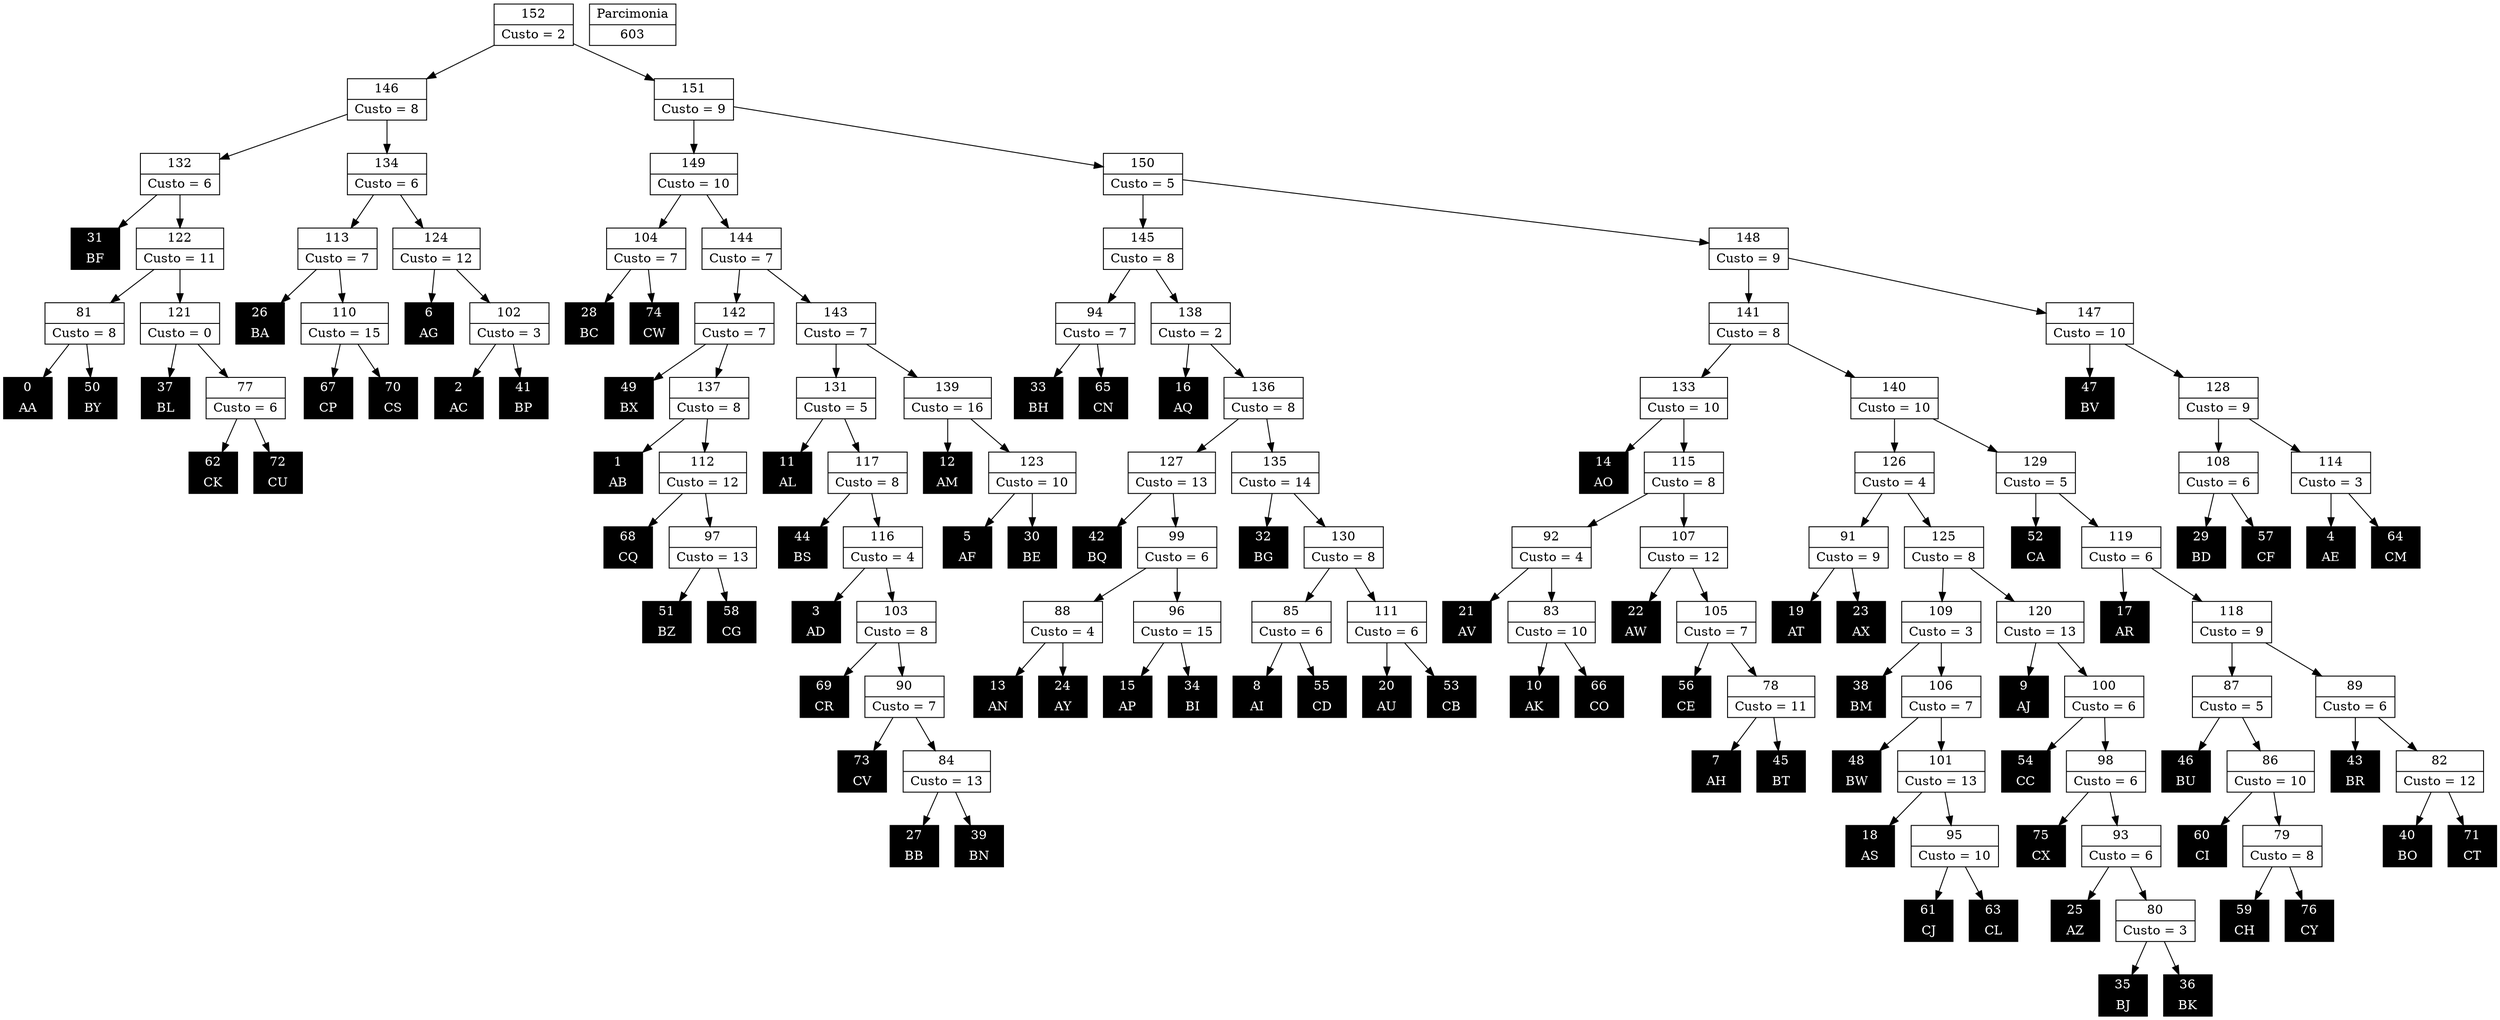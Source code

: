 Digraph G {
0 [shape="record", label="{0 | AA}",style=filled, color=black, fontcolor=white,fontsize=14, height=0.5]
1 [shape="record", label="{1 | AB}",style=filled, color=black, fontcolor=white,fontsize=14, height=0.5]
2 [shape="record", label="{2 | AC}",style=filled, color=black, fontcolor=white,fontsize=14, height=0.5]
3 [shape="record", label="{3 | AD}",style=filled, color=black, fontcolor=white,fontsize=14, height=0.5]
4 [shape="record", label="{4 | AE}",style=filled, color=black, fontcolor=white,fontsize=14, height=0.5]
5 [shape="record", label="{5 | AF}",style=filled, color=black, fontcolor=white,fontsize=14, height=0.5]
6 [shape="record", label="{6 | AG}",style=filled, color=black, fontcolor=white,fontsize=14, height=0.5]
7 [shape="record", label="{7 | AH}",style=filled, color=black, fontcolor=white,fontsize=14, height=0.5]
8 [shape="record", label="{8 | AI}",style=filled, color=black, fontcolor=white,fontsize=14, height=0.5]
9 [shape="record", label="{9 | AJ}",style=filled, color=black, fontcolor=white,fontsize=14, height=0.5]
10 [shape="record", label="{10 | AK}",style=filled, color=black, fontcolor=white,fontsize=14, height=0.5]
11 [shape="record", label="{11 | AL}",style=filled, color=black, fontcolor=white,fontsize=14, height=0.5]
12 [shape="record", label="{12 | AM}",style=filled, color=black, fontcolor=white,fontsize=14, height=0.5]
13 [shape="record", label="{13 | AN}",style=filled, color=black, fontcolor=white,fontsize=14, height=0.5]
14 [shape="record", label="{14 | AO}",style=filled, color=black, fontcolor=white,fontsize=14, height=0.5]
15 [shape="record", label="{15 | AP}",style=filled, color=black, fontcolor=white,fontsize=14, height=0.5]
16 [shape="record", label="{16 | AQ}",style=filled, color=black, fontcolor=white,fontsize=14, height=0.5]
17 [shape="record", label="{17 | AR}",style=filled, color=black, fontcolor=white,fontsize=14, height=0.5]
18 [shape="record", label="{18 | AS}",style=filled, color=black, fontcolor=white,fontsize=14, height=0.5]
19 [shape="record", label="{19 | AT}",style=filled, color=black, fontcolor=white,fontsize=14, height=0.5]
20 [shape="record", label="{20 | AU}",style=filled, color=black, fontcolor=white,fontsize=14, height=0.5]
21 [shape="record", label="{21 | AV}",style=filled, color=black, fontcolor=white,fontsize=14, height=0.5]
22 [shape="record", label="{22 | AW}",style=filled, color=black, fontcolor=white,fontsize=14, height=0.5]
23 [shape="record", label="{23 | AX}",style=filled, color=black, fontcolor=white,fontsize=14, height=0.5]
24 [shape="record", label="{24 | AY}",style=filled, color=black, fontcolor=white,fontsize=14, height=0.5]
25 [shape="record", label="{25 | AZ}",style=filled, color=black, fontcolor=white,fontsize=14, height=0.5]
26 [shape="record", label="{26 | BA}",style=filled, color=black, fontcolor=white,fontsize=14, height=0.5]
27 [shape="record", label="{27 | BB}",style=filled, color=black, fontcolor=white,fontsize=14, height=0.5]
28 [shape="record", label="{28 | BC}",style=filled, color=black, fontcolor=white,fontsize=14, height=0.5]
29 [shape="record", label="{29 | BD}",style=filled, color=black, fontcolor=white,fontsize=14, height=0.5]
30 [shape="record", label="{30 | BE}",style=filled, color=black, fontcolor=white,fontsize=14, height=0.5]
31 [shape="record", label="{31 | BF}",style=filled, color=black, fontcolor=white,fontsize=14, height=0.5]
32 [shape="record", label="{32 | BG}",style=filled, color=black, fontcolor=white,fontsize=14, height=0.5]
33 [shape="record", label="{33 | BH}",style=filled, color=black, fontcolor=white,fontsize=14, height=0.5]
34 [shape="record", label="{34 | BI}",style=filled, color=black, fontcolor=white,fontsize=14, height=0.5]
35 [shape="record", label="{35 | BJ}",style=filled, color=black, fontcolor=white,fontsize=14, height=0.5]
36 [shape="record", label="{36 | BK}",style=filled, color=black, fontcolor=white,fontsize=14, height=0.5]
37 [shape="record", label="{37 | BL}",style=filled, color=black, fontcolor=white,fontsize=14, height=0.5]
38 [shape="record", label="{38 | BM}",style=filled, color=black, fontcolor=white,fontsize=14, height=0.5]
39 [shape="record", label="{39 | BN}",style=filled, color=black, fontcolor=white,fontsize=14, height=0.5]
40 [shape="record", label="{40 | BO}",style=filled, color=black, fontcolor=white,fontsize=14, height=0.5]
41 [shape="record", label="{41 | BP}",style=filled, color=black, fontcolor=white,fontsize=14, height=0.5]
42 [shape="record", label="{42 | BQ}",style=filled, color=black, fontcolor=white,fontsize=14, height=0.5]
43 [shape="record", label="{43 | BR}",style=filled, color=black, fontcolor=white,fontsize=14, height=0.5]
44 [shape="record", label="{44 | BS}",style=filled, color=black, fontcolor=white,fontsize=14, height=0.5]
45 [shape="record", label="{45 | BT}",style=filled, color=black, fontcolor=white,fontsize=14, height=0.5]
46 [shape="record", label="{46 | BU}",style=filled, color=black, fontcolor=white,fontsize=14, height=0.5]
47 [shape="record", label="{47 | BV}",style=filled, color=black, fontcolor=white,fontsize=14, height=0.5]
48 [shape="record", label="{48 | BW}",style=filled, color=black, fontcolor=white,fontsize=14, height=0.5]
49 [shape="record", label="{49 | BX}",style=filled, color=black, fontcolor=white,fontsize=14, height=0.5]
50 [shape="record", label="{50 | BY}",style=filled, color=black, fontcolor=white,fontsize=14, height=0.5]
51 [shape="record", label="{51 | BZ}",style=filled, color=black, fontcolor=white,fontsize=14, height=0.5]
52 [shape="record", label="{52 | CA}",style=filled, color=black, fontcolor=white,fontsize=14, height=0.5]
53 [shape="record", label="{53 | CB}",style=filled, color=black, fontcolor=white,fontsize=14, height=0.5]
54 [shape="record", label="{54 | CC}",style=filled, color=black, fontcolor=white,fontsize=14, height=0.5]
55 [shape="record", label="{55 | CD}",style=filled, color=black, fontcolor=white,fontsize=14, height=0.5]
56 [shape="record", label="{56 | CE}",style=filled, color=black, fontcolor=white,fontsize=14, height=0.5]
57 [shape="record", label="{57 | CF}",style=filled, color=black, fontcolor=white,fontsize=14, height=0.5]
58 [shape="record", label="{58 | CG}",style=filled, color=black, fontcolor=white,fontsize=14, height=0.5]
59 [shape="record", label="{59 | CH}",style=filled, color=black, fontcolor=white,fontsize=14, height=0.5]
60 [shape="record", label="{60 | CI}",style=filled, color=black, fontcolor=white,fontsize=14, height=0.5]
61 [shape="record", label="{61 | CJ}",style=filled, color=black, fontcolor=white,fontsize=14, height=0.5]
62 [shape="record", label="{62 | CK}",style=filled, color=black, fontcolor=white,fontsize=14, height=0.5]
63 [shape="record", label="{63 | CL}",style=filled, color=black, fontcolor=white,fontsize=14, height=0.5]
64 [shape="record", label="{64 | CM}",style=filled, color=black, fontcolor=white,fontsize=14, height=0.5]
65 [shape="record", label="{65 | CN}",style=filled, color=black, fontcolor=white,fontsize=14, height=0.5]
66 [shape="record", label="{66 | CO}",style=filled, color=black, fontcolor=white,fontsize=14, height=0.5]
67 [shape="record", label="{67 | CP}",style=filled, color=black, fontcolor=white,fontsize=14, height=0.5]
68 [shape="record", label="{68 | CQ}",style=filled, color=black, fontcolor=white,fontsize=14, height=0.5]
69 [shape="record", label="{69 | CR}",style=filled, color=black, fontcolor=white,fontsize=14, height=0.5]
70 [shape="record", label="{70 | CS}",style=filled, color=black, fontcolor=white,fontsize=14, height=0.5]
71 [shape="record", label="{71 | CT}",style=filled, color=black, fontcolor=white,fontsize=14, height=0.5]
72 [shape="record", label="{72 | CU}",style=filled, color=black, fontcolor=white,fontsize=14, height=0.5]
73 [shape="record", label="{73 | CV}",style=filled, color=black, fontcolor=white,fontsize=14, height=0.5]
74 [shape="record", label="{74 | CW}",style=filled, color=black, fontcolor=white,fontsize=14, height=0.5]
75 [shape="record", label="{75 | CX}",style=filled, color=black, fontcolor=white,fontsize=14, height=0.5]
76 [shape="record", label="{76 | CY}",style=filled, color=black, fontcolor=white,fontsize=14, height=0.5]
77 [shape="record", label="{77|Custo = 6}"]
78 [shape="record", label="{78|Custo = 11}"]
79 [shape="record", label="{79|Custo = 8}"]
80 [shape="record", label="{80|Custo = 3}"]
81 [shape="record", label="{81|Custo = 8}"]
82 [shape="record", label="{82|Custo = 12}"]
83 [shape="record", label="{83|Custo = 10}"]
84 [shape="record", label="{84|Custo = 13}"]
85 [shape="record", label="{85|Custo = 6}"]
86 [shape="record", label="{86|Custo = 10}"]
87 [shape="record", label="{87|Custo = 5}"]
88 [shape="record", label="{88|Custo = 4}"]
89 [shape="record", label="{89|Custo = 6}"]
90 [shape="record", label="{90|Custo = 7}"]
91 [shape="record", label="{91|Custo = 9}"]
92 [shape="record", label="{92|Custo = 4}"]
93 [shape="record", label="{93|Custo = 6}"]
94 [shape="record", label="{94|Custo = 7}"]
95 [shape="record", label="{95|Custo = 10}"]
96 [shape="record", label="{96|Custo = 15}"]
97 [shape="record", label="{97|Custo = 13}"]
98 [shape="record", label="{98|Custo = 6}"]
99 [shape="record", label="{99|Custo = 6}"]
100 [shape="record", label="{100|Custo = 6}"]
101 [shape="record", label="{101|Custo = 13}"]
102 [shape="record", label="{102|Custo = 3}"]
103 [shape="record", label="{103|Custo = 8}"]
104 [shape="record", label="{104|Custo = 7}"]
105 [shape="record", label="{105|Custo = 7}"]
106 [shape="record", label="{106|Custo = 7}"]
107 [shape="record", label="{107|Custo = 12}"]
108 [shape="record", label="{108|Custo = 6}"]
109 [shape="record", label="{109|Custo = 3}"]
110 [shape="record", label="{110|Custo = 15}"]
111 [shape="record", label="{111|Custo = 6}"]
112 [shape="record", label="{112|Custo = 12}"]
113 [shape="record", label="{113|Custo = 7}"]
114 [shape="record", label="{114|Custo = 3}"]
115 [shape="record", label="{115|Custo = 8}"]
116 [shape="record", label="{116|Custo = 4}"]
117 [shape="record", label="{117|Custo = 8}"]
118 [shape="record", label="{118|Custo = 9}"]
119 [shape="record", label="{119|Custo = 6}"]
120 [shape="record", label="{120|Custo = 13}"]
121 [shape="record", label="{121|Custo = 0}"]
122 [shape="record", label="{122|Custo = 11}"]
123 [shape="record", label="{123|Custo = 10}"]
124 [shape="record", label="{124|Custo = 12}"]
125 [shape="record", label="{125|Custo = 8}"]
126 [shape="record", label="{126|Custo = 4}"]
127 [shape="record", label="{127|Custo = 13}"]
128 [shape="record", label="{128|Custo = 9}"]
129 [shape="record", label="{129|Custo = 5}"]
130 [shape="record", label="{130|Custo = 8}"]
131 [shape="record", label="{131|Custo = 5}"]
132 [shape="record", label="{132|Custo = 6}"]
133 [shape="record", label="{133|Custo = 10}"]
134 [shape="record", label="{134|Custo = 6}"]
135 [shape="record", label="{135|Custo = 14}"]
136 [shape="record", label="{136|Custo = 8}"]
137 [shape="record", label="{137|Custo = 8}"]
138 [shape="record", label="{138|Custo = 2}"]
139 [shape="record", label="{139|Custo = 16}"]
140 [shape="record", label="{140|Custo = 10}"]
141 [shape="record", label="{141|Custo = 8}"]
142 [shape="record", label="{142|Custo = 7}"]
143 [shape="record", label="{143|Custo = 7}"]
144 [shape="record", label="{144|Custo = 7}"]
145 [shape="record", label="{145|Custo = 8}"]
146 [shape="record", label="{146|Custo = 8}"]
147 [shape="record", label="{147|Custo = 10}"]
148 [shape="record", label="{148|Custo = 9}"]
149 [shape="record", label="{149|Custo = 10}"]
150 [shape="record", label="{150|Custo = 5}"]
151 [shape="record", label="{151|Custo = 9}"]
152 [shape="record", label="{152|Custo = 2}"]

77->72
77->62
78->45
78->7
79->76
79->59
80->36
80->35
81->50
81->0
82->71
82->40
83->66
83->10
84->39
84->27
85->55
85->8
86->79
86->60
87->86
87->46
88->24
88->13
89->82
89->43
90->84
90->73
91->23
91->19
92->83
92->21
93->80
93->25
94->65
94->33
95->63
95->61
96->34
96->15
97->58
97->51
98->93
98->75
99->96
99->88
100->98
100->54
101->95
101->18
102->41
102->2
103->90
103->69
104->74
104->28
105->78
105->56
106->101
106->48
107->105
107->22
108->57
108->29
109->106
109->38
110->70
110->67
111->53
111->20
112->97
112->68
113->110
113->26
114->64
114->4
115->107
115->92
116->103
116->3
117->116
117->44
118->89
118->87
119->118
119->17
120->100
120->9
121->77
121->37
122->121
122->81
123->30
123->5
124->102
124->6
125->120
125->109
126->125
126->91
127->99
127->42
128->114
128->108
129->119
129->52
130->111
130->85
131->117
131->11
132->122
132->31
133->115
133->14
134->124
134->113
135->130
135->32
136->135
136->127
137->112
137->1
138->136
138->16
139->123
139->12
140->129
140->126
141->140
141->133
142->137
142->49
143->139
143->131
144->143
144->142
145->138
145->94
146->134
146->132
147->128
147->47
148->147
148->141
149->144
149->104
150->148
150->145
151->150
151->149
152->151
152->146

603 [shape="record", label="{Parcimonia|603}"]
}